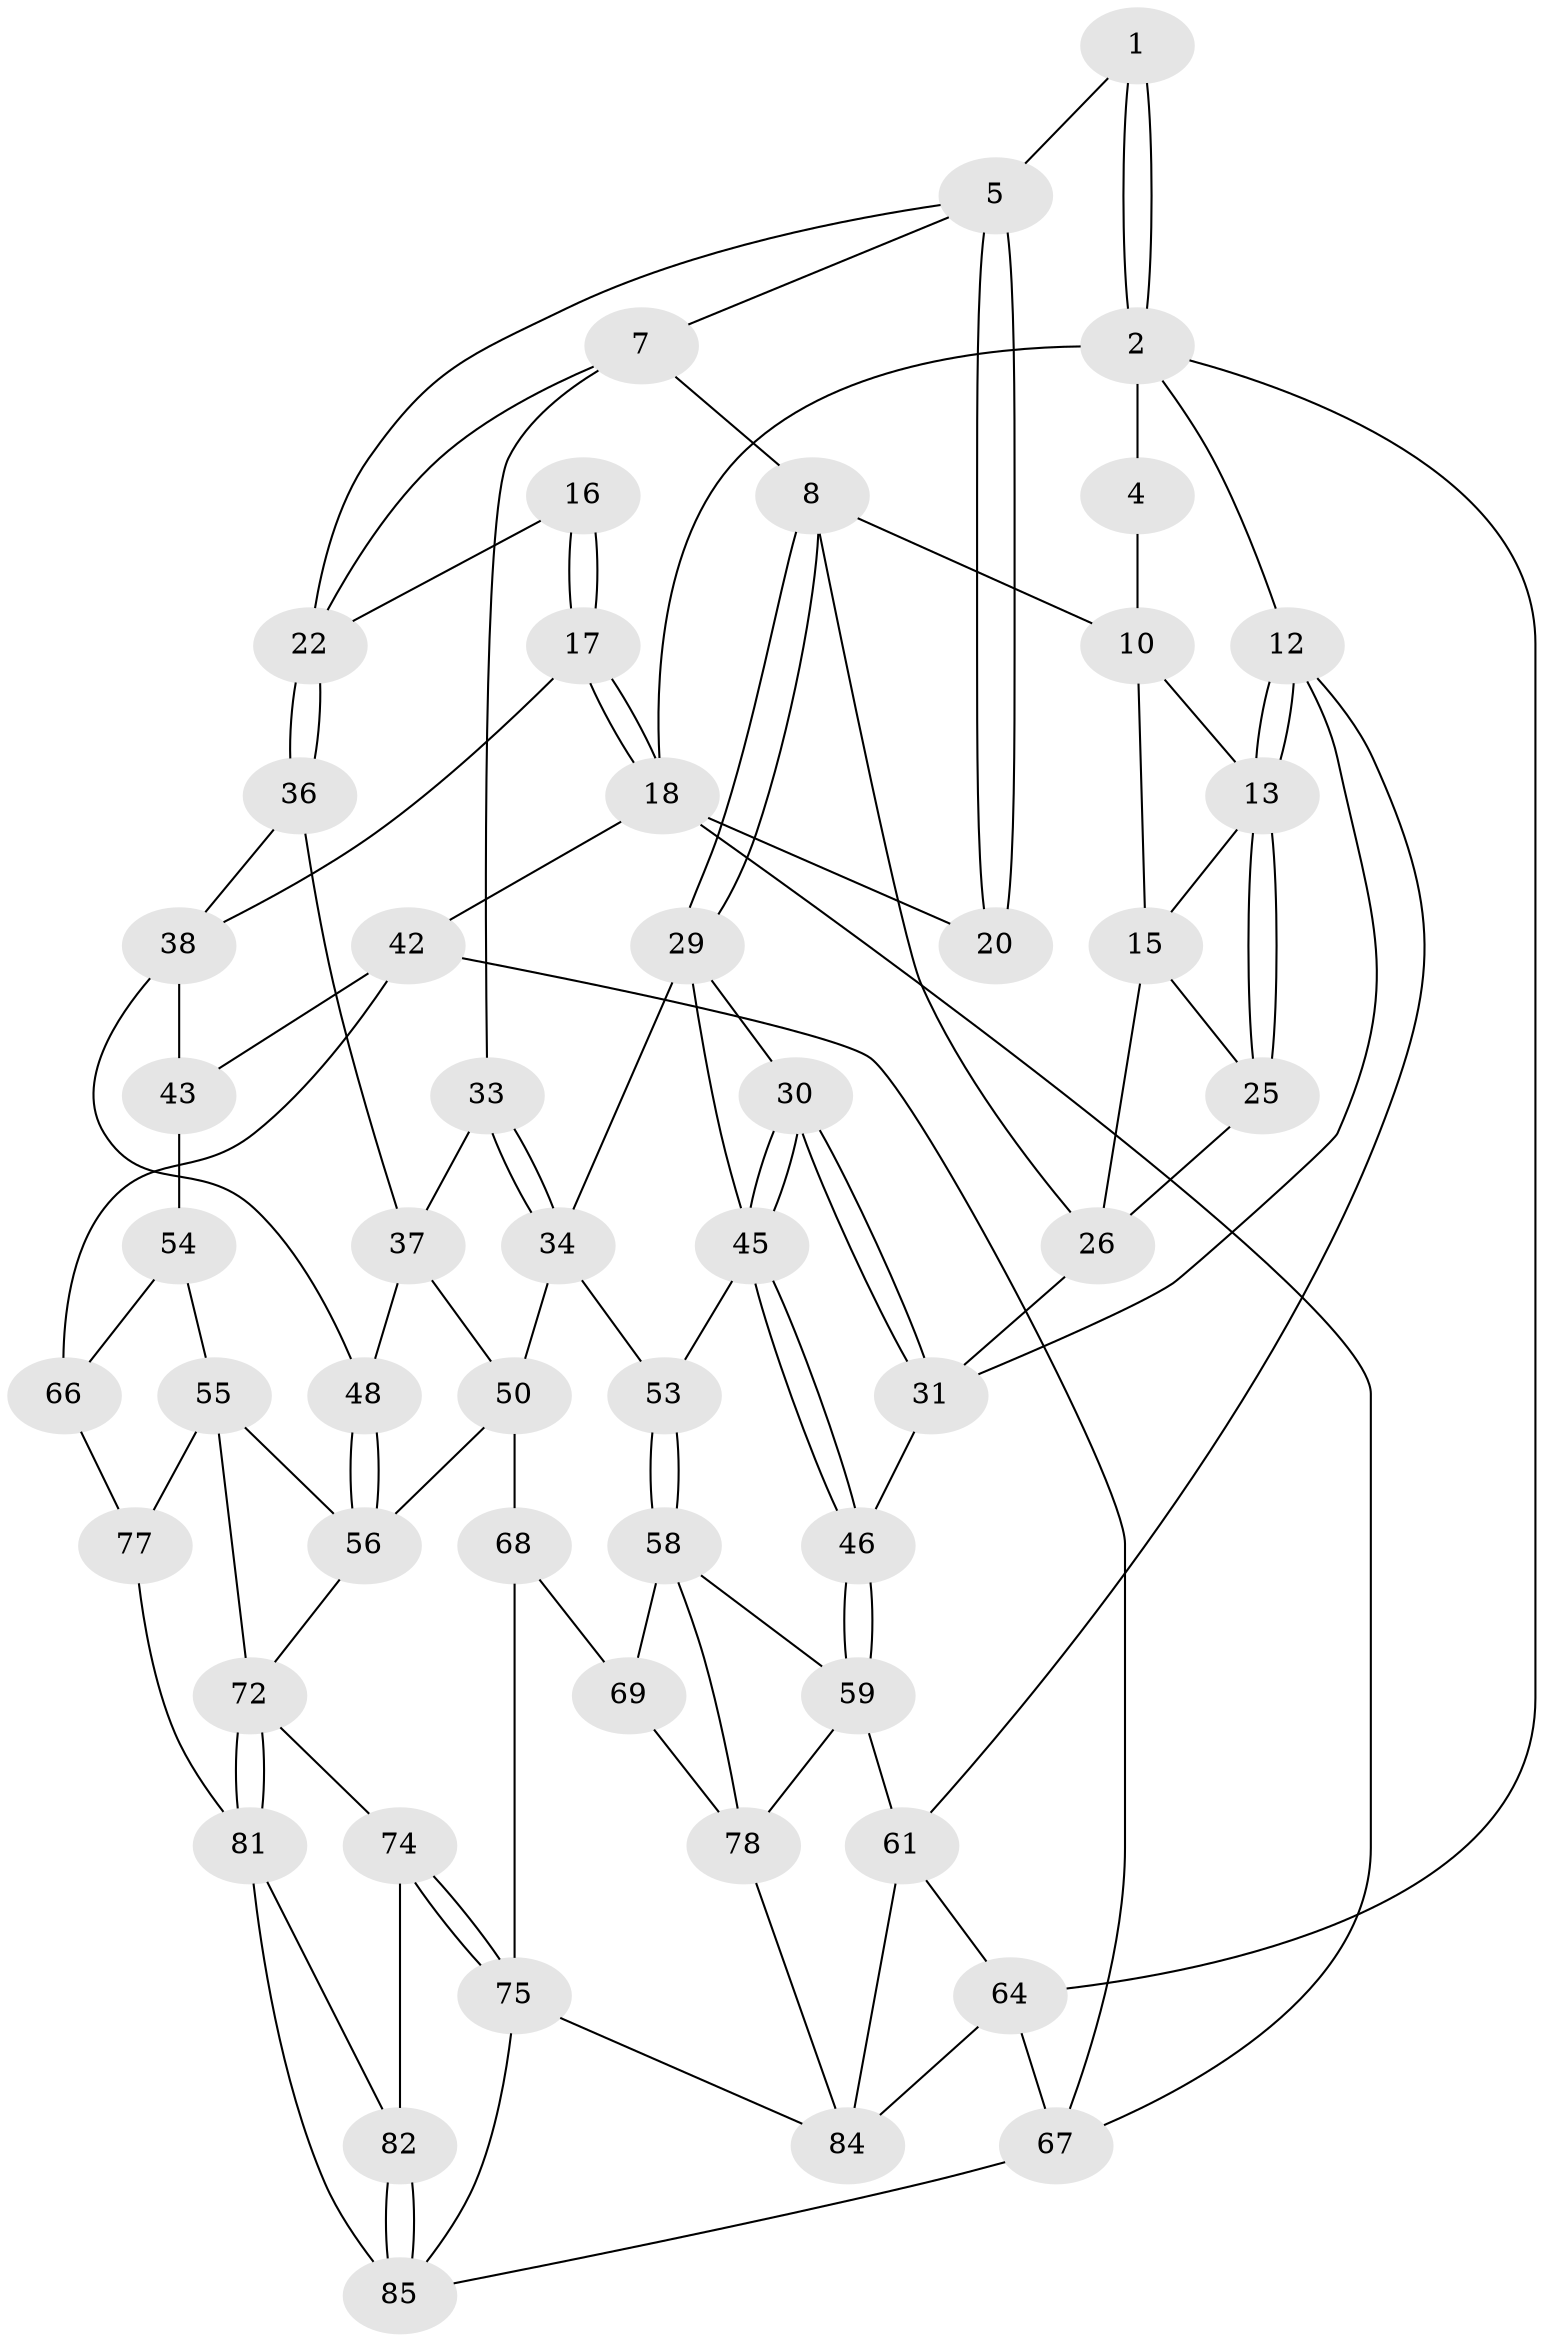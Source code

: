 // Generated by graph-tools (version 1.1) at 2025/24/03/03/25 07:24:39]
// undirected, 52 vertices, 111 edges
graph export_dot {
graph [start="1"]
  node [color=gray90,style=filled];
  1 [pos="+0.2191246141780273+0"];
  2 [pos="+0+0",super="+3"];
  4 [pos="+0.18165265771772438+0"];
  5 [pos="+0.5246684284682239+0",super="+6"];
  7 [pos="+0.4056611594861489+0.1743335020270235",super="+32"];
  8 [pos="+0.3355537282796126+0.2059438596601268",super="+9"];
  10 [pos="+0.22223609014436654+0.12018069794785287",super="+11"];
  12 [pos="+0+0.2838997414309766",super="+41"];
  13 [pos="+0+0.2591251567852176",super="+14"];
  15 [pos="+0.149186575789861+0.17830300018701356",super="+24"];
  16 [pos="+0.6164747958330111+0",super="+21"];
  17 [pos="+1+0.2281397243843071",super="+27"];
  18 [pos="+1+0.20160886911171014",super="+19"];
  20 [pos="+0.5753186686634465+0"];
  22 [pos="+0.6212171755276036+0.27557548190111064",super="+23"];
  25 [pos="+0.016958479481430398+0.2695170708644995"];
  26 [pos="+0.25291001776423555+0.22930508931514687",super="+28"];
  29 [pos="+0.32176626135118236+0.35011872764019947",super="+35"];
  30 [pos="+0.22330586005685424+0.419704978176746"];
  31 [pos="+0.20168290643894643+0.39716982182881627",super="+40"];
  33 [pos="+0.45773987963173973+0.42700038577493254"];
  34 [pos="+0.45156521349081696+0.429645883595665",super="+52"];
  36 [pos="+0.6560583455195445+0.32294982994043053"];
  37 [pos="+0.48779979270327145+0.4350658066560081",super="+49"];
  38 [pos="+0.7930202858385433+0.38054091492194775",super="+39"];
  42 [pos="+1+0.5052933262677609",super="+65"];
  43 [pos="+0.9389082409767541+0.5049537602533741",super="+44"];
  45 [pos="+0.22468708446553595+0.440598490256429",super="+47"];
  46 [pos="+0.17036486328413342+0.4948485632783645"];
  48 [pos="+0.630073228262558+0.5208964071420042"];
  50 [pos="+0.45128602089936043+0.6587672751284834",super="+51"];
  53 [pos="+0.3181425765998087+0.5863969491763525"];
  54 [pos="+0.8474699136246461+0.6527518548389852",super="+57"];
  55 [pos="+0.709844029264443+0.6493493852779701",super="+71"];
  56 [pos="+0.6651966443600879+0.6260293145171777",super="+62"];
  58 [pos="+0.18484500875831544+0.668599427296748",super="+70"];
  59 [pos="+0.06266578309340844+0.6412524449243097",super="+60"];
  61 [pos="+0+0.6640214487427774",super="+63"];
  64 [pos="+0+1"];
  66 [pos="+0.9565457790706001+0.7574465555750275"];
  67 [pos="+1+1"];
  68 [pos="+0.37518742362282326+0.7061707552164993",super="+76"];
  69 [pos="+0.2529835674539863+0.7527642671925726",super="+79"];
  72 [pos="+0.589135476963511+0.8057474139724103",super="+73"];
  74 [pos="+0.4210988644832481+0.8608447085425812"];
  75 [pos="+0.3564650864486479+0.8933329802347739",super="+86"];
  77 [pos="+0.7442219884579753+0.8474238775554832"];
  78 [pos="+0.16332771176683286+0.8537348560346293",super="+80"];
  81 [pos="+0.5815308648999706+0.8752041753226094",super="+83"];
  82 [pos="+0.524959608675887+0.9150046442956775"];
  84 [pos="+0.15733168816962817+0.9199815445426779",super="+88"];
  85 [pos="+0.4948523946464452+1",super="+87"];
  1 -- 2;
  1 -- 2;
  1 -- 5;
  2 -- 64;
  2 -- 4;
  2 -- 12;
  2 -- 18;
  4 -- 10;
  5 -- 20;
  5 -- 20;
  5 -- 22;
  5 -- 7;
  7 -- 8;
  7 -- 33;
  7 -- 22;
  8 -- 29;
  8 -- 29;
  8 -- 10;
  8 -- 26;
  10 -- 15;
  10 -- 13;
  12 -- 13;
  12 -- 13;
  12 -- 61;
  12 -- 31;
  13 -- 25;
  13 -- 25;
  13 -- 15;
  15 -- 25;
  15 -- 26;
  16 -- 17 [weight=2];
  16 -- 17;
  16 -- 22;
  17 -- 18;
  17 -- 18;
  17 -- 38;
  18 -- 42;
  18 -- 67;
  18 -- 20;
  22 -- 36;
  22 -- 36;
  25 -- 26;
  26 -- 31;
  29 -- 30;
  29 -- 34;
  29 -- 45;
  30 -- 31;
  30 -- 31;
  30 -- 45;
  30 -- 45;
  31 -- 46;
  33 -- 34;
  33 -- 34;
  33 -- 37;
  34 -- 50;
  34 -- 53;
  36 -- 37;
  36 -- 38;
  37 -- 48;
  37 -- 50;
  38 -- 48;
  38 -- 43;
  42 -- 43;
  42 -- 67;
  42 -- 66;
  43 -- 54 [weight=2];
  45 -- 46;
  45 -- 46;
  45 -- 53;
  46 -- 59;
  46 -- 59;
  48 -- 56;
  48 -- 56;
  50 -- 68;
  50 -- 56;
  53 -- 58;
  53 -- 58;
  54 -- 55;
  54 -- 66;
  55 -- 56;
  55 -- 72;
  55 -- 77;
  56 -- 72;
  58 -- 59;
  58 -- 69;
  58 -- 78;
  59 -- 61;
  59 -- 78;
  61 -- 64;
  61 -- 84;
  64 -- 67;
  64 -- 84;
  66 -- 77;
  67 -- 85;
  68 -- 69 [weight=2];
  68 -- 75;
  69 -- 78;
  72 -- 81;
  72 -- 81;
  72 -- 74;
  74 -- 75;
  74 -- 75;
  74 -- 82;
  75 -- 84;
  75 -- 85;
  77 -- 81;
  78 -- 84;
  81 -- 82;
  81 -- 85;
  82 -- 85;
  82 -- 85;
}
